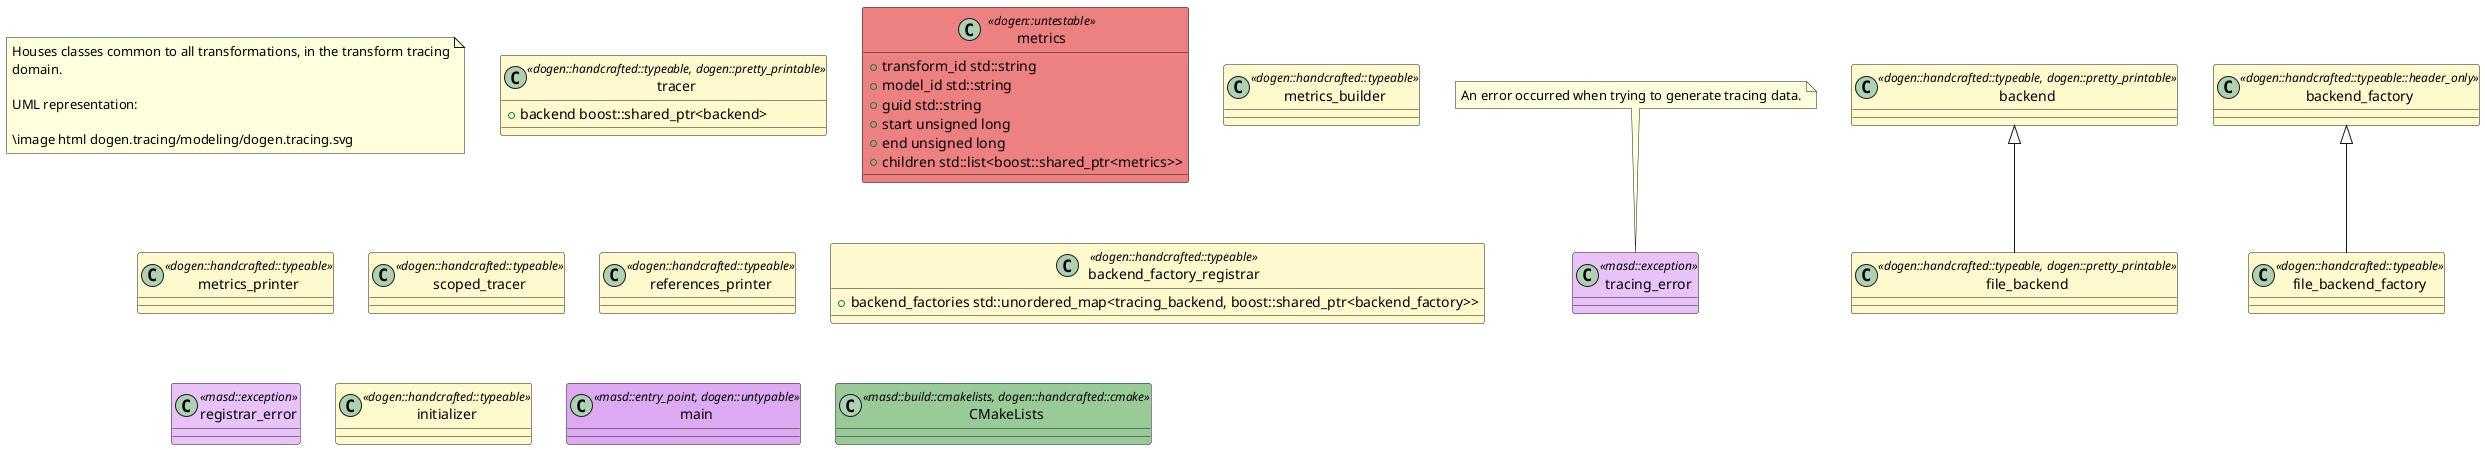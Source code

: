 @startuml
set namespaceSeparator ::
note as N1
Houses classes common to all transformations, in the transform tracing
domain.

UML representation:

\image html dogen.tracing/modeling/dogen.tracing.svg
end note

class tracer <<dogen::handcrafted::typeable, dogen::pretty_printable>> #FFFACD {
    +{field} backend boost::shared_ptr<backend>
}

class metrics <<dogen::untestable>> #ED8181 {
    +{field} transform_id std::string
    +{field} model_id std::string
    +{field} guid std::string
    +{field} start unsigned long
    +{field} end unsigned long
    +{field} children std::list<boost::shared_ptr<metrics>>
}

class metrics_builder <<dogen::handcrafted::typeable>> #FFFACD {
}

class metrics_printer <<dogen::handcrafted::typeable>> #FFFACD {
}

class tracing_error <<masd::exception>> #E8C2F8 {
}

note top of  tracing_error
    An error occurred when trying to generate tracing data.
end note

class scoped_tracer <<dogen::handcrafted::typeable>> #FFFACD {
}

class references_printer <<dogen::handcrafted::typeable>> #FFFACD {
}

class backend <<dogen::handcrafted::typeable, dogen::pretty_printable>> #FFFACD {
}

class file_backend <<dogen::handcrafted::typeable, dogen::pretty_printable>> #FFFACD {
}

backend <|-- file_backend
class backend_factory_registrar <<dogen::handcrafted::typeable>> #FFFACD {
    +{field} backend_factories std::unordered_map<tracing_backend, boost::shared_ptr<backend_factory>>
}

class registrar_error <<masd::exception>> #E8C2F8 {
}

class backend_factory <<dogen::handcrafted::typeable::header_only>> #FFFACD {
}

class file_backend_factory <<dogen::handcrafted::typeable>> #FFFACD {
}

backend_factory <|-- file_backend_factory
class initializer <<dogen::handcrafted::typeable>> #FFFACD {
}

class main <<masd::entry_point, dogen::untypable>> #DDA9F3 {
}

class CMakeLists <<masd::build::cmakelists, dogen::handcrafted::cmake>> #99CB99 {
}

@enduml

